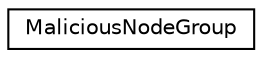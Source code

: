 digraph "Graphical Class Hierarchy"
{
 // LATEX_PDF_SIZE
  edge [fontname="Helvetica",fontsize="10",labelfontname="Helvetica",labelfontsize="10"];
  node [fontname="Helvetica",fontsize="10",shape=record];
  rankdir="LR";
  Node0 [label="MaliciousNodeGroup",height=0.2,width=0.4,color="black", fillcolor="white", style="filled",URL="$classMaliciousNodeGroup.html",tooltip=" "];
}
